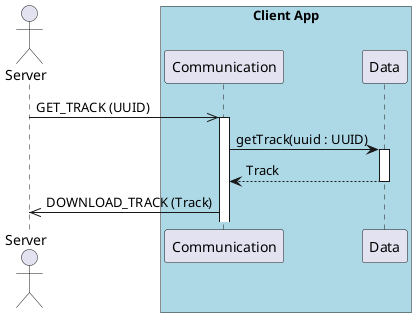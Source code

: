 @startuml 2.2 User add a music to his local library from a distant file (owner client side)
actor Server
box "Client App" #LightBlue
    participant Communication as com
    participant Data as data
end box


Server ->> com++: GET_TRACK (UUID)
com->data++: getTrack(uuid : UUID)
return Track
com->>Server: DOWNLOAD_TRACK (Track) 


@enduml
